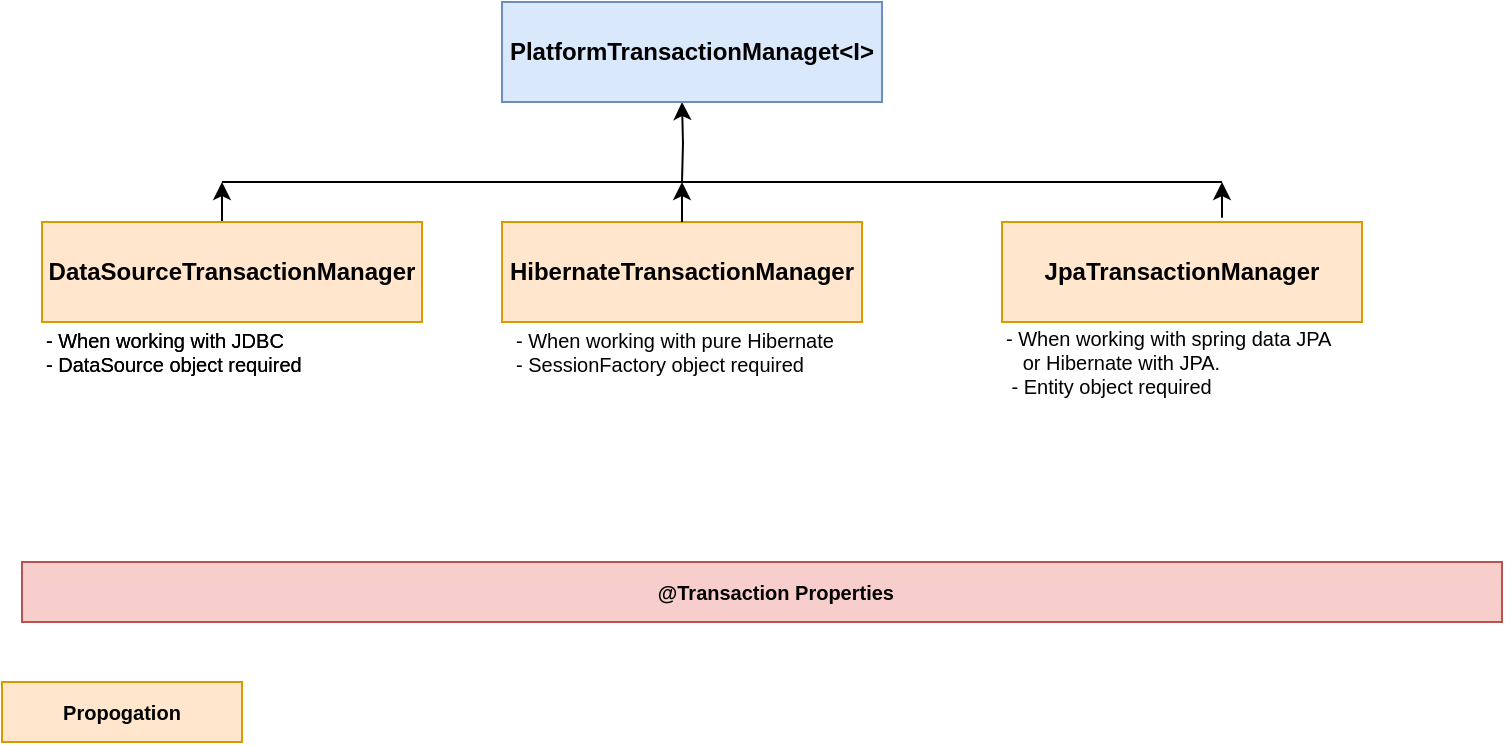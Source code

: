 <mxfile version="14.7.7" type="github">
  <diagram id="yBcl37-oRLom6nPR3LxB" name="Page-1">
    <mxGraphModel dx="782" dy="436" grid="1" gridSize="10" guides="1" tooltips="1" connect="1" arrows="1" fold="1" page="1" pageScale="1" pageWidth="850" pageHeight="1100" math="0" shadow="0">
      <root>
        <mxCell id="0" />
        <mxCell id="1" parent="0" />
        <mxCell id="5hVMAslA77jhPk-0_akh-24" value="" style="group;fontStyle=1" vertex="1" connectable="0" parent="1">
          <mxGeometry x="50" y="60" width="660" height="190" as="geometry" />
        </mxCell>
        <mxCell id="5hVMAslA77jhPk-0_akh-9" value="" style="edgeStyle=orthogonalEdgeStyle;rounded=0;orthogonalLoop=1;jettySize=auto;html=1;" edge="1" parent="5hVMAslA77jhPk-0_akh-24">
          <mxGeometry relative="1" as="geometry">
            <mxPoint x="320" y="90" as="sourcePoint" />
            <mxPoint x="320" y="50" as="targetPoint" />
          </mxGeometry>
        </mxCell>
        <mxCell id="5hVMAslA77jhPk-0_akh-1" value="PlatformTransactionManaget&amp;lt;I&amp;gt;" style="rounded=0;whiteSpace=wrap;html=1;fillColor=#dae8fc;strokeColor=#6c8ebf;fontStyle=1" vertex="1" parent="5hVMAslA77jhPk-0_akh-24">
          <mxGeometry x="230" width="190" height="50" as="geometry" />
        </mxCell>
        <mxCell id="5hVMAslA77jhPk-0_akh-2" style="edgeStyle=orthogonalEdgeStyle;rounded=0;orthogonalLoop=1;jettySize=auto;html=1;exitX=0.5;exitY=1;exitDx=0;exitDy=0;" edge="1" parent="5hVMAslA77jhPk-0_akh-24" source="5hVMAslA77jhPk-0_akh-1" target="5hVMAslA77jhPk-0_akh-1">
          <mxGeometry relative="1" as="geometry" />
        </mxCell>
        <mxCell id="5hVMAslA77jhPk-0_akh-4" style="edgeStyle=orthogonalEdgeStyle;rounded=0;orthogonalLoop=1;jettySize=auto;html=1;exitX=0.5;exitY=1;exitDx=0;exitDy=0;" edge="1" parent="5hVMAslA77jhPk-0_akh-24" source="5hVMAslA77jhPk-0_akh-1" target="5hVMAslA77jhPk-0_akh-1">
          <mxGeometry relative="1" as="geometry" />
        </mxCell>
        <mxCell id="5hVMAslA77jhPk-0_akh-12" value="" style="edgeStyle=orthogonalEdgeStyle;rounded=0;orthogonalLoop=1;jettySize=auto;html=1;" edge="1" parent="5hVMAslA77jhPk-0_akh-24" source="5hVMAslA77jhPk-0_akh-6">
          <mxGeometry relative="1" as="geometry">
            <mxPoint x="90" y="90" as="targetPoint" />
            <Array as="points">
              <mxPoint x="90" y="90" />
            </Array>
          </mxGeometry>
        </mxCell>
        <mxCell id="5hVMAslA77jhPk-0_akh-6" value="DataSourceTransactionManager" style="rounded=0;whiteSpace=wrap;html=1;fillColor=#ffe6cc;strokeColor=#d79b00;fontStyle=1" vertex="1" parent="5hVMAslA77jhPk-0_akh-24">
          <mxGeometry y="110" width="190" height="50" as="geometry" />
        </mxCell>
        <mxCell id="5hVMAslA77jhPk-0_akh-7" value="HibernateTransactionManager" style="rounded=0;whiteSpace=wrap;html=1;fillColor=#ffe6cc;strokeColor=#d79b00;fontStyle=1" vertex="1" parent="5hVMAslA77jhPk-0_akh-24">
          <mxGeometry x="230" y="110" width="180" height="50" as="geometry" />
        </mxCell>
        <mxCell id="5hVMAslA77jhPk-0_akh-8" value="JpaTransactionManager" style="rounded=0;whiteSpace=wrap;html=1;fillColor=#ffe6cc;strokeColor=#d79b00;fontStyle=1" vertex="1" parent="5hVMAslA77jhPk-0_akh-24">
          <mxGeometry x="480" y="110" width="180" height="50" as="geometry" />
        </mxCell>
        <mxCell id="5hVMAslA77jhPk-0_akh-10" value="" style="endArrow=none;html=1;" edge="1" parent="5hVMAslA77jhPk-0_akh-24">
          <mxGeometry width="50" height="50" relative="1" as="geometry">
            <mxPoint x="90" y="90" as="sourcePoint" />
            <mxPoint x="590" y="90" as="targetPoint" />
          </mxGeometry>
        </mxCell>
        <mxCell id="5hVMAslA77jhPk-0_akh-14" value="" style="endArrow=classic;html=1;" edge="1" parent="5hVMAslA77jhPk-0_akh-24">
          <mxGeometry width="50" height="50" relative="1" as="geometry">
            <mxPoint x="320" y="110" as="sourcePoint" />
            <mxPoint x="320" y="90" as="targetPoint" />
          </mxGeometry>
        </mxCell>
        <mxCell id="5hVMAslA77jhPk-0_akh-16" value="" style="endArrow=classic;html=1;" edge="1" parent="5hVMAslA77jhPk-0_akh-24">
          <mxGeometry width="50" height="50" relative="1" as="geometry">
            <mxPoint x="590" y="100" as="sourcePoint" />
            <mxPoint x="590" y="90" as="targetPoint" />
            <Array as="points">
              <mxPoint x="590" y="110" />
              <mxPoint x="590" y="100" />
            </Array>
          </mxGeometry>
        </mxCell>
        <mxCell id="5hVMAslA77jhPk-0_akh-17" value="- When working with JDBC&lt;br style=&quot;font-size: 10px&quot;&gt;- DataSource object required" style="text;html=1;strokeColor=none;fillColor=none;align=left;verticalAlign=middle;whiteSpace=wrap;rounded=0;fontSize=10;" vertex="1" parent="5hVMAslA77jhPk-0_akh-24">
          <mxGeometry y="160" width="170" height="30" as="geometry" />
        </mxCell>
        <mxCell id="5hVMAslA77jhPk-0_akh-20" value="- When working with JDBC&lt;br style=&quot;font-size: 10px&quot;&gt;- DataSource object required" style="text;html=1;strokeColor=none;fillColor=none;align=left;verticalAlign=middle;whiteSpace=wrap;rounded=0;fontSize=10;" vertex="1" parent="5hVMAslA77jhPk-0_akh-24">
          <mxGeometry y="160" width="170" height="30" as="geometry" />
        </mxCell>
        <mxCell id="5hVMAslA77jhPk-0_akh-21" value="- When working with pure Hibernate&lt;br style=&quot;font-size: 10px&quot;&gt;- SessionFactory object required" style="text;html=1;strokeColor=none;fillColor=none;align=left;verticalAlign=middle;whiteSpace=wrap;rounded=0;fontSize=10;" vertex="1" parent="5hVMAslA77jhPk-0_akh-24">
          <mxGeometry x="235" y="160" width="170" height="30" as="geometry" />
        </mxCell>
        <mxCell id="5hVMAslA77jhPk-0_akh-22" value="- When working with spring data JPA&amp;nbsp; &amp;nbsp; &amp;nbsp;or Hibernate with JPA.&lt;br style=&quot;font-size: 10px&quot;&gt;&amp;nbsp;- Entity object required" style="text;html=1;strokeColor=none;fillColor=none;align=left;verticalAlign=middle;whiteSpace=wrap;rounded=0;fontSize=10;" vertex="1" parent="5hVMAslA77jhPk-0_akh-24">
          <mxGeometry x="480" y="170" width="170" height="20" as="geometry" />
        </mxCell>
        <mxCell id="5hVMAslA77jhPk-0_akh-26" value="&amp;nbsp; &amp;nbsp; &amp;nbsp;@Transaction Properties" style="rounded=0;whiteSpace=wrap;html=1;fontSize=10;align=center;fontStyle=1;fillColor=#f8cecc;strokeColor=#b85450;" vertex="1" parent="1">
          <mxGeometry x="40" y="340" width="740" height="30" as="geometry" />
        </mxCell>
        <mxCell id="5hVMAslA77jhPk-0_akh-27" value="Propogation" style="rounded=0;whiteSpace=wrap;html=1;fontSize=10;align=center;fillColor=#ffe6cc;strokeColor=#d79b00;fontStyle=1" vertex="1" parent="1">
          <mxGeometry x="30" y="400" width="120" height="30" as="geometry" />
        </mxCell>
      </root>
    </mxGraphModel>
  </diagram>
</mxfile>
